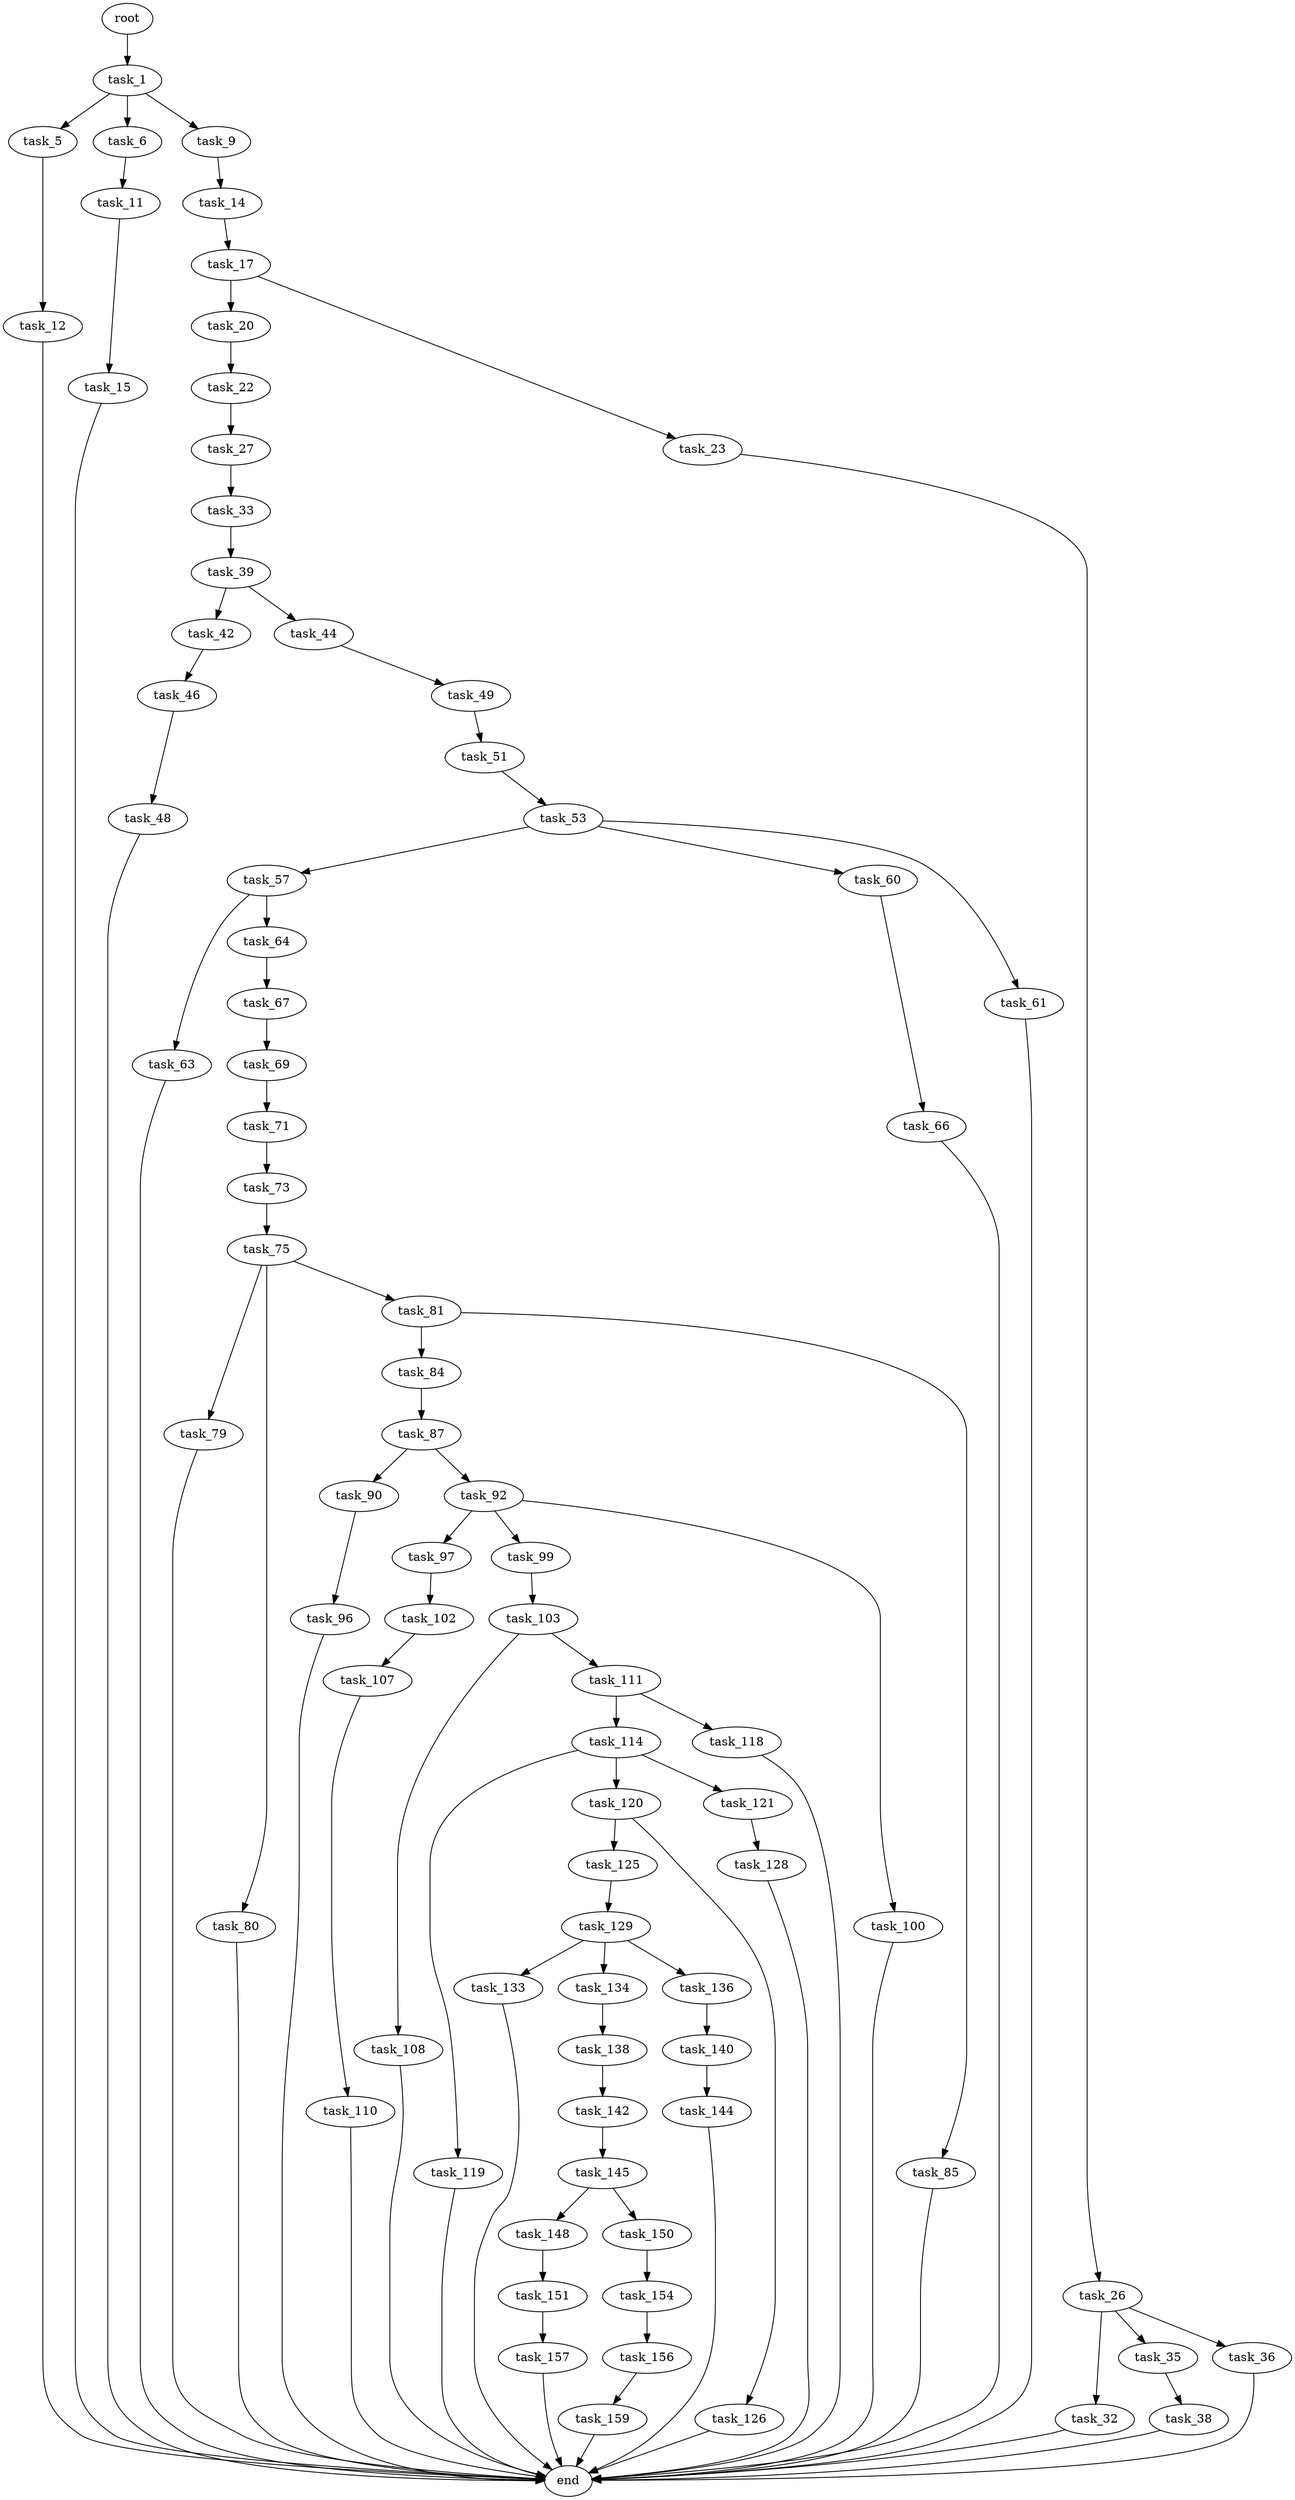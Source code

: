 digraph G {
  root [size="0.000000"];
  task_1 [size="11036823968.000000"];
  task_5 [size="368293445632.000000"];
  task_6 [size="3620794434.000000"];
  task_9 [size="731830623.000000"];
  task_12 [size="1073741824000.000000"];
  task_11 [size="134217728000.000000"];
  task_14 [size="103192430093.000000"];
  task_15 [size="368293445632.000000"];
  end [size="0.000000"];
  task_17 [size="39809900694.000000"];
  task_20 [size="93056446267.000000"];
  task_23 [size="33355871042.000000"];
  task_22 [size="177123919920.000000"];
  task_27 [size="394556308884.000000"];
  task_26 [size="13941185556.000000"];
  task_32 [size="26591579597.000000"];
  task_35 [size="708022062.000000"];
  task_36 [size="865572232905.000000"];
  task_33 [size="840998738.000000"];
  task_39 [size="12910023987.000000"];
  task_38 [size="968234976.000000"];
  task_42 [size="8589934592.000000"];
  task_44 [size="1073741824000.000000"];
  task_46 [size="1129831701517.000000"];
  task_49 [size="14818310506.000000"];
  task_48 [size="134217728000.000000"];
  task_51 [size="24613488105.000000"];
  task_53 [size="841388273648.000000"];
  task_57 [size="601997399275.000000"];
  task_60 [size="15366926056.000000"];
  task_61 [size="7248078394.000000"];
  task_63 [size="262178251413.000000"];
  task_64 [size="8589934592.000000"];
  task_66 [size="7952464736.000000"];
  task_67 [size="11536997246.000000"];
  task_69 [size="460529883.000000"];
  task_71 [size="254882063540.000000"];
  task_73 [size="782757789696.000000"];
  task_75 [size="2077153877.000000"];
  task_79 [size="165432089620.000000"];
  task_80 [size="63019158344.000000"];
  task_81 [size="15105555840.000000"];
  task_84 [size="2378390684.000000"];
  task_85 [size="38688790646.000000"];
  task_87 [size="14795946494.000000"];
  task_90 [size="8589934592.000000"];
  task_92 [size="106950229158.000000"];
  task_96 [size="827697969748.000000"];
  task_97 [size="612028654272.000000"];
  task_99 [size="149119109677.000000"];
  task_100 [size="15401861443.000000"];
  task_102 [size="231928233984.000000"];
  task_103 [size="2711807521.000000"];
  task_107 [size="8589934592.000000"];
  task_108 [size="121235593518.000000"];
  task_111 [size="321689604538.000000"];
  task_110 [size="549755813888.000000"];
  task_114 [size="4770641527.000000"];
  task_118 [size="368293445632.000000"];
  task_119 [size="953978635177.000000"];
  task_120 [size="8589934592.000000"];
  task_121 [size="282787304898.000000"];
  task_125 [size="68719476736.000000"];
  task_126 [size="1352725260.000000"];
  task_128 [size="20249484266.000000"];
  task_129 [size="1160477896.000000"];
  task_133 [size="782757789696.000000"];
  task_134 [size="64372673892.000000"];
  task_136 [size="1032424759097.000000"];
  task_138 [size="39831751580.000000"];
  task_140 [size="8589934592.000000"];
  task_142 [size="1483566668.000000"];
  task_144 [size="231928233984.000000"];
  task_145 [size="22554794688.000000"];
  task_148 [size="73738007412.000000"];
  task_150 [size="782757789696.000000"];
  task_151 [size="13632854526.000000"];
  task_154 [size="74039852659.000000"];
  task_157 [size="195439659630.000000"];
  task_156 [size="61416466222.000000"];
  task_159 [size="68719476736.000000"];

  root -> task_1 [size="1.000000"];
  task_1 -> task_5 [size="411041792.000000"];
  task_1 -> task_6 [size="411041792.000000"];
  task_1 -> task_9 [size="411041792.000000"];
  task_5 -> task_12 [size="411041792.000000"];
  task_6 -> task_11 [size="134217728.000000"];
  task_9 -> task_14 [size="33554432.000000"];
  task_12 -> end [size="1.000000"];
  task_11 -> task_15 [size="209715200.000000"];
  task_14 -> task_17 [size="75497472.000000"];
  task_15 -> end [size="1.000000"];
  task_17 -> task_20 [size="33554432.000000"];
  task_17 -> task_23 [size="33554432.000000"];
  task_20 -> task_22 [size="75497472.000000"];
  task_23 -> task_26 [size="75497472.000000"];
  task_22 -> task_27 [size="134217728.000000"];
  task_27 -> task_33 [size="679477248.000000"];
  task_26 -> task_32 [size="536870912.000000"];
  task_26 -> task_35 [size="536870912.000000"];
  task_26 -> task_36 [size="536870912.000000"];
  task_32 -> end [size="1.000000"];
  task_35 -> task_38 [size="33554432.000000"];
  task_36 -> end [size="1.000000"];
  task_33 -> task_39 [size="75497472.000000"];
  task_39 -> task_42 [size="301989888.000000"];
  task_39 -> task_44 [size="301989888.000000"];
  task_38 -> end [size="1.000000"];
  task_42 -> task_46 [size="33554432.000000"];
  task_44 -> task_49 [size="838860800.000000"];
  task_46 -> task_48 [size="838860800.000000"];
  task_49 -> task_51 [size="838860800.000000"];
  task_48 -> end [size="1.000000"];
  task_51 -> task_53 [size="411041792.000000"];
  task_53 -> task_57 [size="536870912.000000"];
  task_53 -> task_60 [size="536870912.000000"];
  task_53 -> task_61 [size="536870912.000000"];
  task_57 -> task_63 [size="411041792.000000"];
  task_57 -> task_64 [size="411041792.000000"];
  task_60 -> task_66 [size="838860800.000000"];
  task_61 -> end [size="1.000000"];
  task_63 -> end [size="1.000000"];
  task_64 -> task_67 [size="33554432.000000"];
  task_66 -> end [size="1.000000"];
  task_67 -> task_69 [size="301989888.000000"];
  task_69 -> task_71 [size="33554432.000000"];
  task_71 -> task_73 [size="536870912.000000"];
  task_73 -> task_75 [size="679477248.000000"];
  task_75 -> task_79 [size="134217728.000000"];
  task_75 -> task_80 [size="134217728.000000"];
  task_75 -> task_81 [size="134217728.000000"];
  task_79 -> end [size="1.000000"];
  task_80 -> end [size="1.000000"];
  task_81 -> task_84 [size="536870912.000000"];
  task_81 -> task_85 [size="536870912.000000"];
  task_84 -> task_87 [size="75497472.000000"];
  task_85 -> end [size="1.000000"];
  task_87 -> task_90 [size="679477248.000000"];
  task_87 -> task_92 [size="679477248.000000"];
  task_90 -> task_96 [size="33554432.000000"];
  task_92 -> task_97 [size="209715200.000000"];
  task_92 -> task_99 [size="209715200.000000"];
  task_92 -> task_100 [size="209715200.000000"];
  task_96 -> end [size="1.000000"];
  task_97 -> task_102 [size="411041792.000000"];
  task_99 -> task_103 [size="679477248.000000"];
  task_100 -> end [size="1.000000"];
  task_102 -> task_107 [size="301989888.000000"];
  task_103 -> task_108 [size="209715200.000000"];
  task_103 -> task_111 [size="209715200.000000"];
  task_107 -> task_110 [size="33554432.000000"];
  task_108 -> end [size="1.000000"];
  task_111 -> task_114 [size="209715200.000000"];
  task_111 -> task_118 [size="209715200.000000"];
  task_110 -> end [size="1.000000"];
  task_114 -> task_119 [size="134217728.000000"];
  task_114 -> task_120 [size="134217728.000000"];
  task_114 -> task_121 [size="134217728.000000"];
  task_118 -> end [size="1.000000"];
  task_119 -> end [size="1.000000"];
  task_120 -> task_125 [size="33554432.000000"];
  task_120 -> task_126 [size="33554432.000000"];
  task_121 -> task_128 [size="209715200.000000"];
  task_125 -> task_129 [size="134217728.000000"];
  task_126 -> end [size="1.000000"];
  task_128 -> end [size="1.000000"];
  task_129 -> task_133 [size="134217728.000000"];
  task_129 -> task_134 [size="134217728.000000"];
  task_129 -> task_136 [size="134217728.000000"];
  task_133 -> end [size="1.000000"];
  task_134 -> task_138 [size="75497472.000000"];
  task_136 -> task_140 [size="679477248.000000"];
  task_138 -> task_142 [size="33554432.000000"];
  task_140 -> task_144 [size="33554432.000000"];
  task_142 -> task_145 [size="33554432.000000"];
  task_144 -> end [size="1.000000"];
  task_145 -> task_148 [size="411041792.000000"];
  task_145 -> task_150 [size="411041792.000000"];
  task_148 -> task_151 [size="75497472.000000"];
  task_150 -> task_154 [size="679477248.000000"];
  task_151 -> task_157 [size="301989888.000000"];
  task_154 -> task_156 [size="75497472.000000"];
  task_157 -> end [size="1.000000"];
  task_156 -> task_159 [size="301989888.000000"];
  task_159 -> end [size="1.000000"];
}
